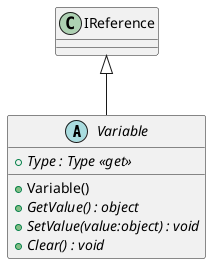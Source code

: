 @startuml
abstract class Variable {
    + Variable()
    + {abstract} Type : Type <<get>>
    + {abstract} GetValue() : object
    + {abstract} SetValue(value:object) : void
    + {abstract} Clear() : void
}
IReference <|-- Variable
@enduml
